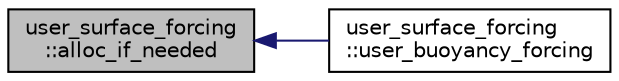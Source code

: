 digraph "user_surface_forcing::alloc_if_needed"
{
 // INTERACTIVE_SVG=YES
  edge [fontname="Helvetica",fontsize="10",labelfontname="Helvetica",labelfontsize="10"];
  node [fontname="Helvetica",fontsize="10",shape=record];
  rankdir="LR";
  Node1 [label="user_surface_forcing\l::alloc_if_needed",height=0.2,width=0.4,color="black", fillcolor="grey75", style="filled", fontcolor="black"];
  Node1 -> Node2 [dir="back",color="midnightblue",fontsize="10",style="solid",fontname="Helvetica"];
  Node2 [label="user_surface_forcing\l::user_buoyancy_forcing",height=0.2,width=0.4,color="black", fillcolor="white", style="filled",URL="$namespaceuser__surface__forcing.html#a7c889dfc076c1b2b855fd3d0c72ab0f1"];
}
